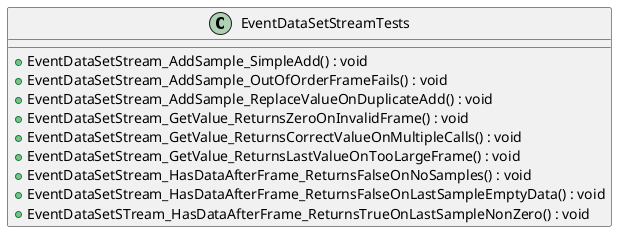 @startuml
class EventDataSetStreamTests {
    + EventDataSetStream_AddSample_SimpleAdd() : void
    + EventDataSetStream_AddSample_OutOfOrderFrameFails() : void
    + EventDataSetStream_AddSample_ReplaceValueOnDuplicateAdd() : void
    + EventDataSetStream_GetValue_ReturnsZeroOnInvalidFrame() : void
    + EventDataSetStream_GetValue_ReturnsCorrectValueOnMultipleCalls() : void
    + EventDataSetStream_GetValue_ReturnsLastValueOnTooLargeFrame() : void
    + EventDataSetStream_HasDataAfterFrame_ReturnsFalseOnNoSamples() : void
    + EventDataSetStream_HasDataAfterFrame_ReturnsFalseOnLastSampleEmptyData() : void
    + EventDataSetSTream_HasDataAfterFrame_ReturnsTrueOnLastSampleNonZero() : void
}
@enduml
